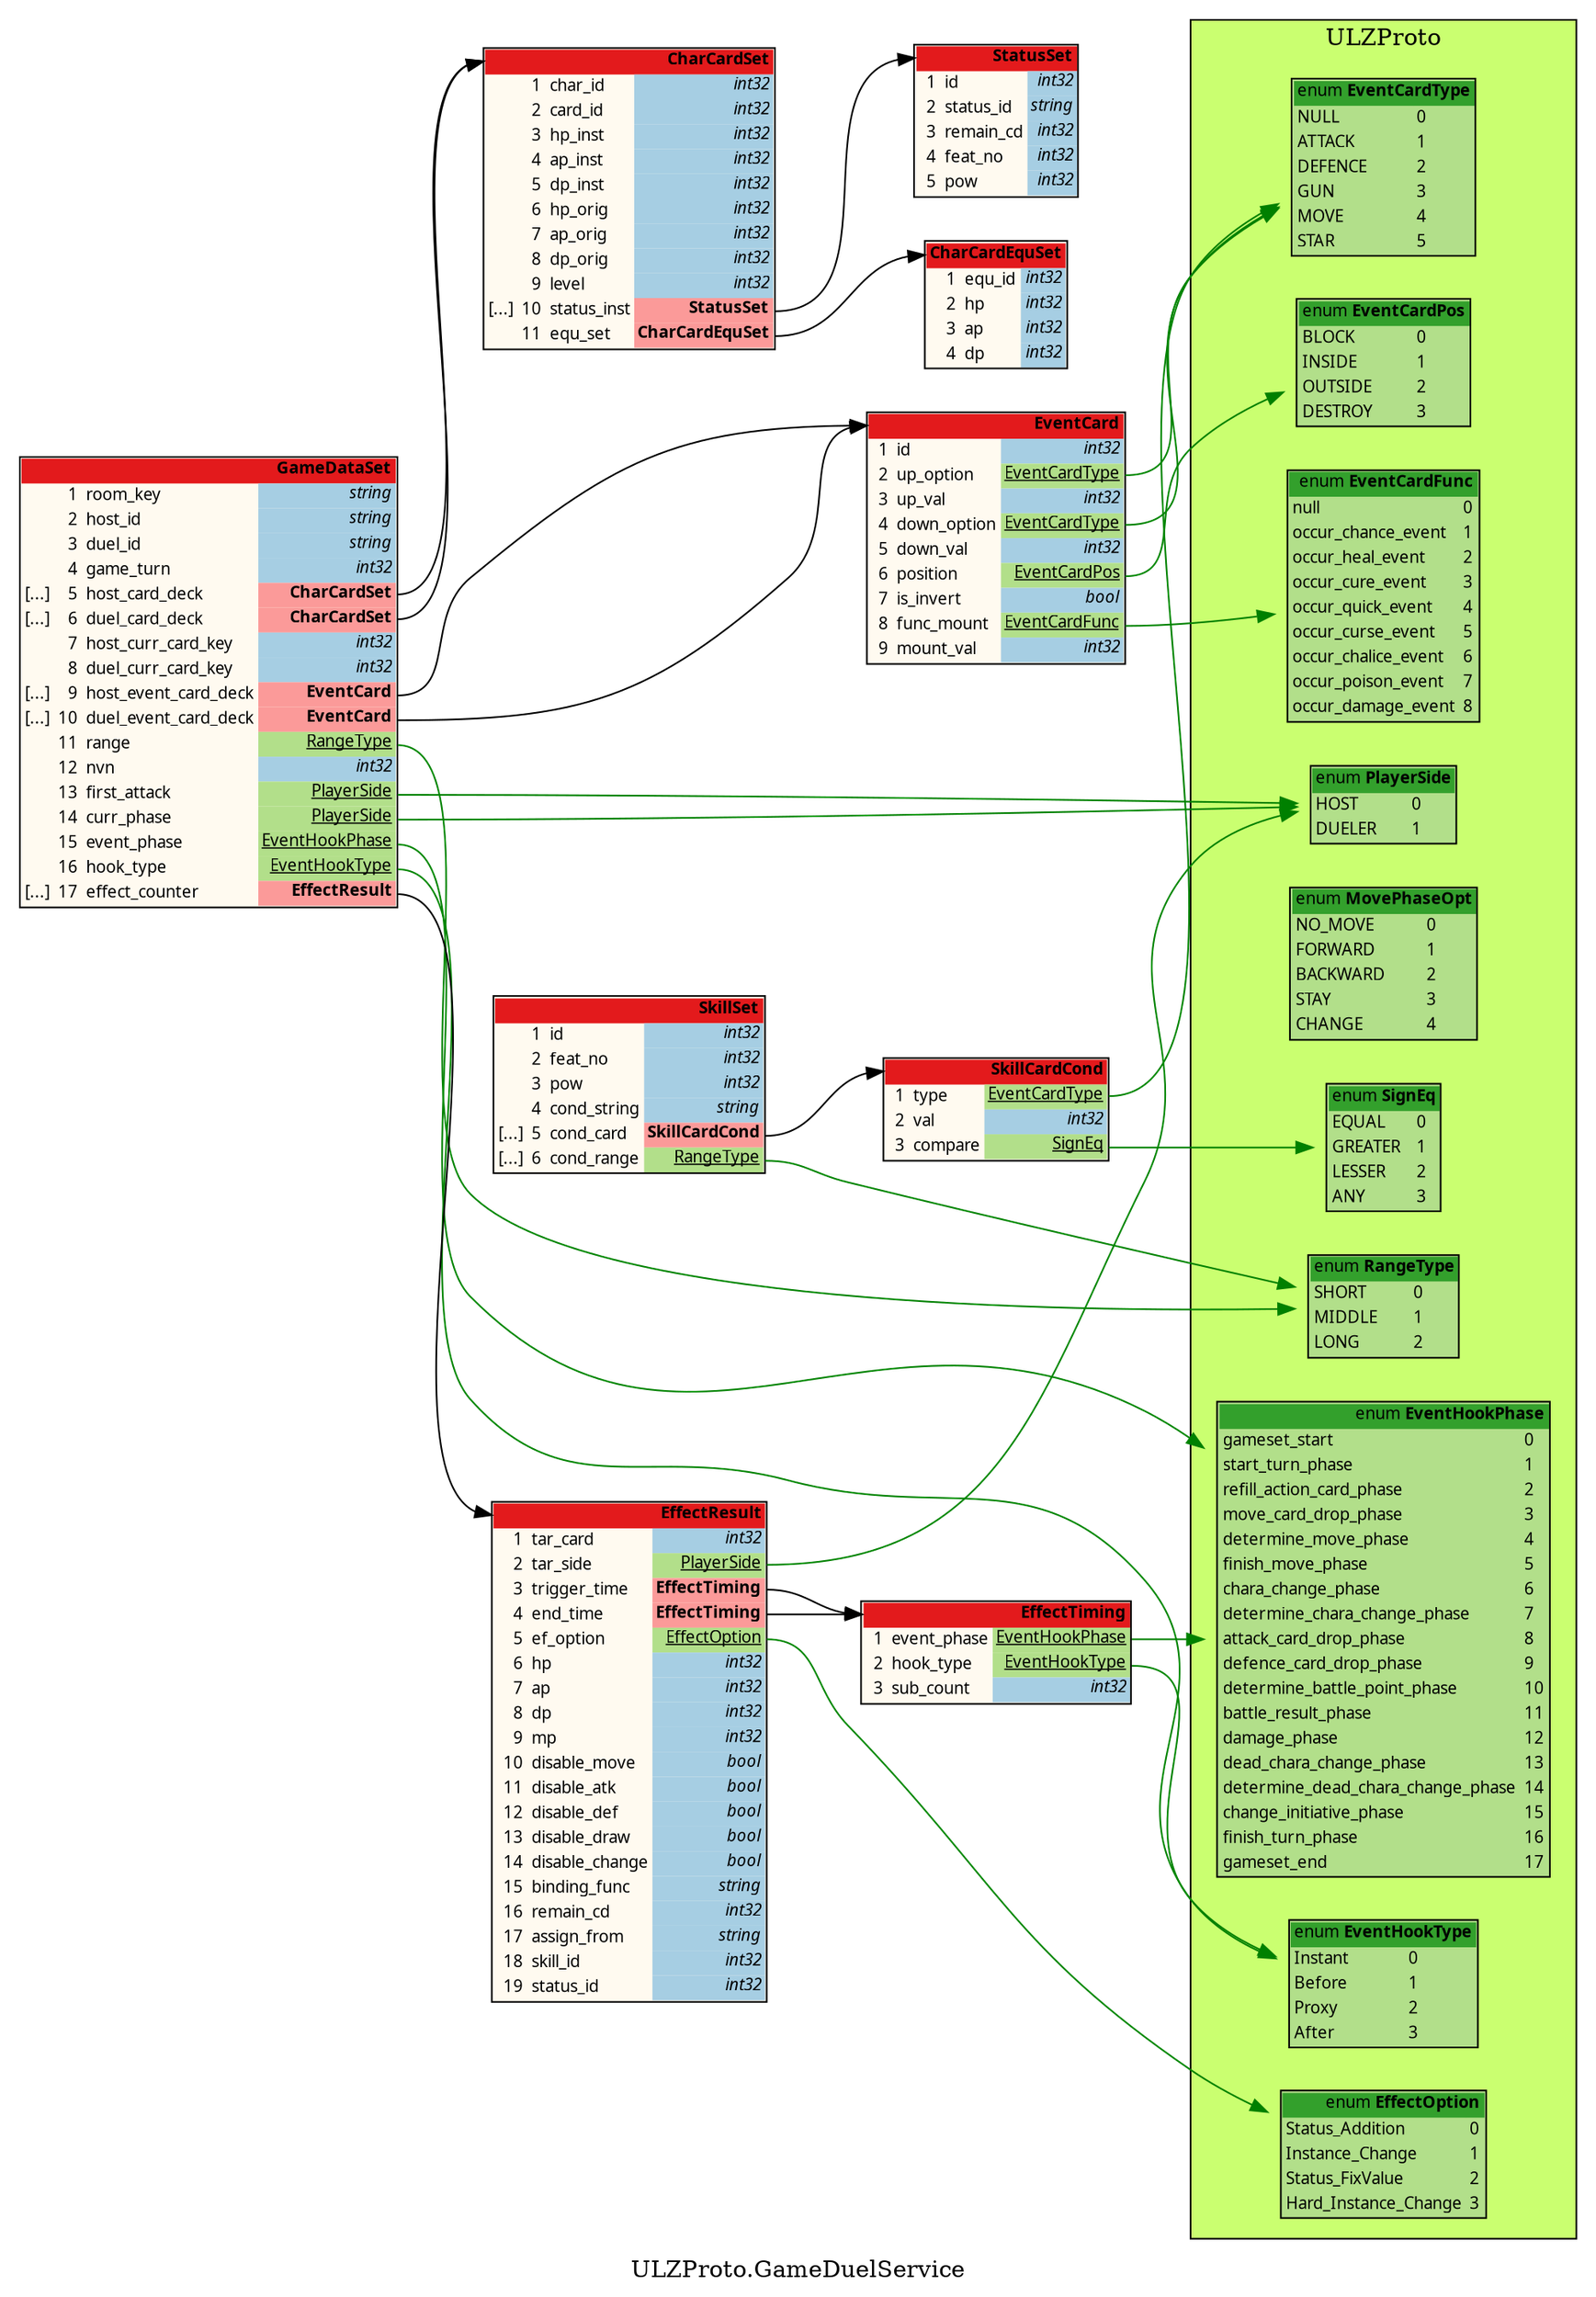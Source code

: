 /*
	do not edit:
	auto-generated by github.com/seamia/protodot
*/
digraph protodot {

	/* package:   ULZProto */
	/* source:    proto\Data.proto */
	/* selection:  */

	rankdir=LR;
	label="ULZProto.GameDuelService";
	tooltip="ULZProto.GameDuelService";
	bgcolor="transparent"

	node [
		shape=plaintext
		fontsize=10
		fontname="Ubuntu"
	];


	/* ------ nodes ------ */
	subgraph cluster_eec48ad4867f {
		label = "ULZProto"
		tooltip = "ULZProto"
		style = filled;
		fillcolor = "#caff70";
		
		Node_Ja_100	[shape=plaintext tooltip="EventHookPhase" label=<<TABLE BORDER="1" CELLBORDER="0" CELLSPACING="0" BGCOLOR="#b2df8a"><TR><TD COLSPAN="2" PORT="header" BGCOLOR="#33a02c" ALIGN="right">enum <b>EventHookPhase</b></TD></TR><TR><TD BGCOLOR="#b2df8a" ALIGN="left">gameset_start</TD><TD BGCOLOR="#b2df8a" ALIGN="left">0</TD></TR><TR><TD BGCOLOR="#b2df8a" ALIGN="left">start_turn_phase</TD><TD BGCOLOR="#b2df8a" ALIGN="left">1</TD></TR><TR><TD BGCOLOR="#b2df8a" ALIGN="left">refill_action_card_phase</TD><TD BGCOLOR="#b2df8a" ALIGN="left">2</TD></TR><TR><TD BGCOLOR="#b2df8a" ALIGN="left">move_card_drop_phase</TD><TD BGCOLOR="#b2df8a" ALIGN="left">3</TD></TR><TR><TD BGCOLOR="#b2df8a" ALIGN="left">determine_move_phase</TD><TD BGCOLOR="#b2df8a" ALIGN="left">4</TD></TR><TR><TD BGCOLOR="#b2df8a" ALIGN="left">finish_move_phase</TD><TD BGCOLOR="#b2df8a" ALIGN="left">5</TD></TR><TR><TD BGCOLOR="#b2df8a" ALIGN="left">chara_change_phase</TD><TD BGCOLOR="#b2df8a" ALIGN="left">6</TD></TR><TR><TD BGCOLOR="#b2df8a" ALIGN="left">determine_chara_change_phase</TD><TD BGCOLOR="#b2df8a" ALIGN="left">7</TD></TR><TR><TD BGCOLOR="#b2df8a" ALIGN="left">attack_card_drop_phase</TD><TD BGCOLOR="#b2df8a" ALIGN="left">8</TD></TR><TR><TD BGCOLOR="#b2df8a" ALIGN="left">defence_card_drop_phase</TD><TD BGCOLOR="#b2df8a" ALIGN="left">9</TD></TR><TR><TD BGCOLOR="#b2df8a" ALIGN="left">determine_battle_point_phase</TD><TD BGCOLOR="#b2df8a" ALIGN="left">10</TD></TR><TR><TD BGCOLOR="#b2df8a" ALIGN="left">battle_result_phase</TD><TD BGCOLOR="#b2df8a" ALIGN="left">11</TD></TR><TR><TD BGCOLOR="#b2df8a" ALIGN="left">damage_phase</TD><TD BGCOLOR="#b2df8a" ALIGN="left">12</TD></TR><TR><TD BGCOLOR="#b2df8a" ALIGN="left">dead_chara_change_phase</TD><TD BGCOLOR="#b2df8a" ALIGN="left">13</TD></TR><TR><TD BGCOLOR="#b2df8a" ALIGN="left">determine_dead_chara_change_phase</TD><TD BGCOLOR="#b2df8a" ALIGN="left">14</TD></TR><TR><TD BGCOLOR="#b2df8a" ALIGN="left">change_initiative_phase</TD><TD BGCOLOR="#b2df8a" ALIGN="left">15</TD></TR><TR><TD BGCOLOR="#b2df8a" ALIGN="left">finish_turn_phase</TD><TD BGCOLOR="#b2df8a" ALIGN="left">16</TD></TR><TR><TD BGCOLOR="#b2df8a" ALIGN="left">gameset_end</TD><TD BGCOLOR="#b2df8a" ALIGN="left">17</TD></TR></TABLE>>];
		Node_Ja_102	[shape=plaintext tooltip="PlayerSide" label=<<TABLE BORDER="1" CELLBORDER="0" CELLSPACING="0" BGCOLOR="#b2df8a"><TR><TD COLSPAN="2" PORT="header" BGCOLOR="#33a02c" ALIGN="right">enum <b>PlayerSide</b></TD></TR><TR><TD BGCOLOR="#b2df8a" ALIGN="left">HOST</TD><TD BGCOLOR="#b2df8a" ALIGN="left">0</TD></TR><TR><TD BGCOLOR="#b2df8a" ALIGN="left">DUELER</TD><TD BGCOLOR="#b2df8a" ALIGN="left">1</TD></TR></TABLE>>];
		Node_Ja_117	[shape=plaintext tooltip="EffectOption" label=<<TABLE BORDER="1" CELLBORDER="0" CELLSPACING="0" BGCOLOR="#b2df8a"><TR><TD COLSPAN="2" PORT="header" BGCOLOR="#33a02c" ALIGN="right">enum <b>EffectOption</b></TD></TR><TR><TD BGCOLOR="#b2df8a" ALIGN="left">Status_Addition</TD><TD BGCOLOR="#b2df8a" ALIGN="left">0</TD></TR><TR><TD BGCOLOR="#b2df8a" ALIGN="left">Instance_Change</TD><TD BGCOLOR="#b2df8a" ALIGN="left">1</TD></TR><TR><TD BGCOLOR="#b2df8a" ALIGN="left">Status_FixValue</TD><TD BGCOLOR="#b2df8a" ALIGN="left">2</TD></TR><TR><TD BGCOLOR="#b2df8a" ALIGN="left">Hard_Instance_Change</TD><TD BGCOLOR="#b2df8a" ALIGN="left">3</TD></TR></TABLE>>];
		Node_Ja_105	[shape=plaintext tooltip="RangeType" label=<<TABLE BORDER="1" CELLBORDER="0" CELLSPACING="0" BGCOLOR="#b2df8a"><TR><TD COLSPAN="2" PORT="header" BGCOLOR="#33a02c" ALIGN="right">enum <b>RangeType</b></TD></TR><TR><TD BGCOLOR="#b2df8a" ALIGN="left">SHORT</TD><TD BGCOLOR="#b2df8a" ALIGN="left">0</TD></TR><TR><TD BGCOLOR="#b2df8a" ALIGN="left">MIDDLE</TD><TD BGCOLOR="#b2df8a" ALIGN="left">1</TD></TR><TR><TD BGCOLOR="#b2df8a" ALIGN="left">LONG</TD><TD BGCOLOR="#b2df8a" ALIGN="left">2</TD></TR></TABLE>>];
		Node_Ja_106	[shape=plaintext tooltip="MovePhaseOpt" label=<<TABLE BORDER="1" CELLBORDER="0" CELLSPACING="0" BGCOLOR="#b2df8a"><TR><TD COLSPAN="2" PORT="header" BGCOLOR="#33a02c" ALIGN="right">enum <b>MovePhaseOpt</b></TD></TR><TR><TD BGCOLOR="#b2df8a" ALIGN="left">NO_MOVE</TD><TD BGCOLOR="#b2df8a" ALIGN="left">0</TD></TR><TR><TD BGCOLOR="#b2df8a" ALIGN="left">FORWARD</TD><TD BGCOLOR="#b2df8a" ALIGN="left">1</TD></TR><TR><TD BGCOLOR="#b2df8a" ALIGN="left">BACKWARD</TD><TD BGCOLOR="#b2df8a" ALIGN="left">2</TD></TR><TR><TD BGCOLOR="#b2df8a" ALIGN="left">STAY</TD><TD BGCOLOR="#b2df8a" ALIGN="left">3</TD></TR><TR><TD BGCOLOR="#b2df8a" ALIGN="left">CHANGE</TD><TD BGCOLOR="#b2df8a" ALIGN="left">4</TD></TR></TABLE>>];
		Node_Ja_113	[shape=plaintext tooltip="SignEq" label=<<TABLE BORDER="1" CELLBORDER="0" CELLSPACING="0" BGCOLOR="#b2df8a"><TR><TD COLSPAN="2" PORT="header" BGCOLOR="#33a02c" ALIGN="right">enum <b>SignEq</b></TD></TR><TR><TD BGCOLOR="#b2df8a" ALIGN="left">EQUAL</TD><TD BGCOLOR="#b2df8a" ALIGN="left">0</TD></TR><TR><TD BGCOLOR="#b2df8a" ALIGN="left">GREATER</TD><TD BGCOLOR="#b2df8a" ALIGN="left">1</TD></TR><TR><TD BGCOLOR="#b2df8a" ALIGN="left">LESSER</TD><TD BGCOLOR="#b2df8a" ALIGN="left">2</TD></TR><TR><TD BGCOLOR="#b2df8a" ALIGN="left">ANY</TD><TD BGCOLOR="#b2df8a" ALIGN="left">3</TD></TR></TABLE>>];
		Node_Ja_101	[shape=plaintext tooltip="EventHookType" label=<<TABLE BORDER="1" CELLBORDER="0" CELLSPACING="0" BGCOLOR="#b2df8a"><TR><TD COLSPAN="2" PORT="header" BGCOLOR="#33a02c" ALIGN="right">enum <b>EventHookType</b></TD></TR><TR><TD BGCOLOR="#b2df8a" ALIGN="left">Instant</TD><TD BGCOLOR="#b2df8a" ALIGN="left">0</TD></TR><TR><TD BGCOLOR="#b2df8a" ALIGN="left">Before</TD><TD BGCOLOR="#b2df8a" ALIGN="left">1</TD></TR><TR><TD BGCOLOR="#b2df8a" ALIGN="left">Proxy</TD><TD BGCOLOR="#b2df8a" ALIGN="left">2</TD></TR><TR><TD BGCOLOR="#b2df8a" ALIGN="left">After</TD><TD BGCOLOR="#b2df8a" ALIGN="left">3</TD></TR></TABLE>>];
		Node_Ja_103	[shape=plaintext tooltip="EventCardType" label=<<TABLE BORDER="1" CELLBORDER="0" CELLSPACING="0" BGCOLOR="#b2df8a"><TR><TD COLSPAN="2" PORT="header" BGCOLOR="#33a02c" ALIGN="right">enum <b>EventCardType</b></TD></TR><TR><TD BGCOLOR="#b2df8a" ALIGN="left">NULL</TD><TD BGCOLOR="#b2df8a" ALIGN="left">0</TD></TR><TR><TD BGCOLOR="#b2df8a" ALIGN="left">ATTACK</TD><TD BGCOLOR="#b2df8a" ALIGN="left">1</TD></TR><TR><TD BGCOLOR="#b2df8a" ALIGN="left">DEFENCE</TD><TD BGCOLOR="#b2df8a" ALIGN="left">2</TD></TR><TR><TD BGCOLOR="#b2df8a" ALIGN="left">GUN</TD><TD BGCOLOR="#b2df8a" ALIGN="left">3</TD></TR><TR><TD BGCOLOR="#b2df8a" ALIGN="left">MOVE</TD><TD BGCOLOR="#b2df8a" ALIGN="left">4</TD></TR><TR><TD BGCOLOR="#b2df8a" ALIGN="left">STAR</TD><TD BGCOLOR="#b2df8a" ALIGN="left">5</TD></TR></TABLE>>];
		Node_Ja_104	[shape=plaintext tooltip="EventCardPos" label=<<TABLE BORDER="1" CELLBORDER="0" CELLSPACING="0" BGCOLOR="#b2df8a"><TR><TD COLSPAN="2" PORT="header" BGCOLOR="#33a02c" ALIGN="right">enum <b>EventCardPos</b></TD></TR><TR><TD BGCOLOR="#b2df8a" ALIGN="left">BLOCK</TD><TD BGCOLOR="#b2df8a" ALIGN="left">0</TD></TR><TR><TD BGCOLOR="#b2df8a" ALIGN="left">INSIDE</TD><TD BGCOLOR="#b2df8a" ALIGN="left">1</TD></TR><TR><TD BGCOLOR="#b2df8a" ALIGN="left">OUTSIDE</TD><TD BGCOLOR="#b2df8a" ALIGN="left">2</TD></TR><TR><TD BGCOLOR="#b2df8a" ALIGN="left">DESTROY</TD><TD BGCOLOR="#b2df8a" ALIGN="left">3</TD></TR></TABLE>>];
		Node_Ja_111	[shape=plaintext tooltip="EventCardFunc" label=<<TABLE BORDER="1" CELLBORDER="0" CELLSPACING="0" BGCOLOR="#b2df8a"><TR><TD COLSPAN="2" PORT="header" BGCOLOR="#33a02c" ALIGN="right">enum <b>EventCardFunc</b></TD></TR><TR><TD BGCOLOR="#b2df8a" ALIGN="left">null</TD><TD BGCOLOR="#b2df8a" ALIGN="left">0</TD></TR><TR><TD BGCOLOR="#b2df8a" ALIGN="left">occur_chance_event</TD><TD BGCOLOR="#b2df8a" ALIGN="left">1</TD></TR><TR><TD BGCOLOR="#b2df8a" ALIGN="left">occur_heal_event</TD><TD BGCOLOR="#b2df8a" ALIGN="left">2</TD></TR><TR><TD BGCOLOR="#b2df8a" ALIGN="left">occur_cure_event</TD><TD BGCOLOR="#b2df8a" ALIGN="left">3</TD></TR><TR><TD BGCOLOR="#b2df8a" ALIGN="left">occur_quick_event</TD><TD BGCOLOR="#b2df8a" ALIGN="left">4</TD></TR><TR><TD BGCOLOR="#b2df8a" ALIGN="left">occur_curse_event</TD><TD BGCOLOR="#b2df8a" ALIGN="left">5</TD></TR><TR><TD BGCOLOR="#b2df8a" ALIGN="left">occur_chalice_event</TD><TD BGCOLOR="#b2df8a" ALIGN="left">6</TD></TR><TR><TD BGCOLOR="#b2df8a" ALIGN="left">occur_poison_event</TD><TD BGCOLOR="#b2df8a" ALIGN="left">7</TD></TR><TR><TD BGCOLOR="#b2df8a" ALIGN="left">occur_damage_event</TD><TD BGCOLOR="#b2df8a" ALIGN="left">8</TD></TR></TABLE>>];
	}


	/* ------ leaving the root package unwrapped ------ */
	Node_Ja_110	[shape=plaintext tooltip="ULZProto.EventCard" label=<<TABLE BORDER="1" CELLBORDER="0" CELLSPACING="0" BGCOLOR="#fffaf0"><TR><TD COLSPAN="4" PORT="header" BGCOLOR="#e31a1c" ALIGN="right"><b>EventCard</b></TD></TR><TR><TD ALIGN="right"></TD><TD ALIGN="right">1</TD><TD ALIGN="left">id</TD><TD BGCOLOR="#a6cee3" PORT="poid" ALIGN="right" TITLE="int32"><i>int32</i></TD></TR><TR><TD ALIGN="right"></TD><TD ALIGN="right">2</TD><TD ALIGN="left">up_option</TD><TD BGCOLOR="#b2df8a" PORT="poup_option" ALIGN="right"><u>EventCardType</u></TD></TR><TR><TD ALIGN="right"></TD><TD ALIGN="right">3</TD><TD ALIGN="left">up_val</TD><TD BGCOLOR="#a6cee3" PORT="poup_val" ALIGN="right" TITLE="int32"><i>int32</i></TD></TR><TR><TD ALIGN="right"></TD><TD ALIGN="right">4</TD><TD ALIGN="left">down_option</TD><TD BGCOLOR="#b2df8a" PORT="podown_option" ALIGN="right"><u>EventCardType</u></TD></TR><TR><TD ALIGN="right"></TD><TD ALIGN="right">5</TD><TD ALIGN="left">down_val</TD><TD BGCOLOR="#a6cee3" PORT="podown_val" ALIGN="right" TITLE="int32"><i>int32</i></TD></TR><TR><TD ALIGN="right"></TD><TD ALIGN="right">6</TD><TD ALIGN="left">position</TD><TD BGCOLOR="#b2df8a" PORT="poposition" ALIGN="right"><u>EventCardPos</u></TD></TR><TR><TD ALIGN="right"></TD><TD ALIGN="right">7</TD><TD ALIGN="left">is_invert</TD><TD BGCOLOR="#a6cee3" PORT="pois_invert" ALIGN="right" TITLE="bool"><i>bool</i></TD></TR><TR><TD ALIGN="right"></TD><TD ALIGN="right">8</TD><TD ALIGN="left">func_mount</TD><TD BGCOLOR="#b2df8a" PORT="pofunc_mount" ALIGN="right"><u>EventCardFunc</u></TD></TR><TR><TD ALIGN="right"></TD><TD ALIGN="right">9</TD><TD ALIGN="left">mount_val</TD><TD BGCOLOR="#a6cee3" PORT="pomount_val" ALIGN="right" TITLE="int32"><i>int32</i></TD></TR></TABLE>>];
	Node_Ja_107	[shape=plaintext tooltip="ULZProto.GameDataSet" label=<<TABLE BORDER="1" CELLBORDER="0" CELLSPACING="0" BGCOLOR="#fffaf0"><TR><TD COLSPAN="4" PORT="header" BGCOLOR="#e31a1c" ALIGN="right"><b>GameDataSet</b></TD></TR><TR><TD ALIGN="right"></TD><TD ALIGN="right">1</TD><TD ALIGN="left">room_key</TD><TD BGCOLOR="#a6cee3" PORT="poroom_key" ALIGN="right" TITLE="string"><i>string</i></TD></TR><TR><TD ALIGN="right"></TD><TD ALIGN="right">2</TD><TD ALIGN="left">host_id</TD><TD BGCOLOR="#a6cee3" PORT="pohost_id" ALIGN="right" TITLE="string"><i>string</i></TD></TR><TR><TD ALIGN="right"></TD><TD ALIGN="right">3</TD><TD ALIGN="left">duel_id</TD><TD BGCOLOR="#a6cee3" PORT="poduel_id" ALIGN="right" TITLE="string"><i>string</i></TD></TR><TR><TD ALIGN="right"></TD><TD ALIGN="right">4</TD><TD ALIGN="left">game_turn</TD><TD BGCOLOR="#a6cee3" PORT="pogame_turn" ALIGN="right" TITLE="int32"><i>int32</i></TD></TR><TR><TD ALIGN="right">[...]</TD><TD ALIGN="right">5</TD><TD ALIGN="left">host_card_deck</TD><TD BGCOLOR="#fb9a99" PORT="pohost_card_deck" ALIGN="right"><b>CharCardSet</b></TD></TR><TR><TD ALIGN="right">[...]</TD><TD ALIGN="right">6</TD><TD ALIGN="left">duel_card_deck</TD><TD BGCOLOR="#fb9a99" PORT="poduel_card_deck" ALIGN="right"><b>CharCardSet</b></TD></TR><TR><TD ALIGN="right"></TD><TD ALIGN="right">7</TD><TD ALIGN="left">host_curr_card_key</TD><TD BGCOLOR="#a6cee3" PORT="pohost_curr_card_key" ALIGN="right" TITLE="int32"><i>int32</i></TD></TR><TR><TD ALIGN="right"></TD><TD ALIGN="right">8</TD><TD ALIGN="left">duel_curr_card_key</TD><TD BGCOLOR="#a6cee3" PORT="poduel_curr_card_key" ALIGN="right" TITLE="int32"><i>int32</i></TD></TR><TR><TD ALIGN="right">[...]</TD><TD ALIGN="right">9</TD><TD ALIGN="left">host_event_card_deck</TD><TD BGCOLOR="#fb9a99" PORT="pohost_event_card_deck" ALIGN="right"><b>EventCard</b></TD></TR><TR><TD ALIGN="right">[...]</TD><TD ALIGN="right">10</TD><TD ALIGN="left">duel_event_card_deck</TD><TD BGCOLOR="#fb9a99" PORT="poduel_event_card_deck" ALIGN="right"><b>EventCard</b></TD></TR><TR><TD ALIGN="right"></TD><TD ALIGN="right">11</TD><TD ALIGN="left">range</TD><TD BGCOLOR="#b2df8a" PORT="porange" ALIGN="right"><u>RangeType</u></TD></TR><TR><TD ALIGN="right"></TD><TD ALIGN="right">12</TD><TD ALIGN="left">nvn</TD><TD BGCOLOR="#a6cee3" PORT="ponvn" ALIGN="right" TITLE="int32"><i>int32</i></TD></TR><TR><TD ALIGN="right"></TD><TD ALIGN="right">13</TD><TD ALIGN="left">first_attack</TD><TD BGCOLOR="#b2df8a" PORT="pofirst_attack" ALIGN="right"><u>PlayerSide</u></TD></TR><TR><TD ALIGN="right"></TD><TD ALIGN="right">14</TD><TD ALIGN="left">curr_phase</TD><TD BGCOLOR="#b2df8a" PORT="pocurr_phase" ALIGN="right"><u>PlayerSide</u></TD></TR><TR><TD ALIGN="right"></TD><TD ALIGN="right">15</TD><TD ALIGN="left">event_phase</TD><TD BGCOLOR="#b2df8a" PORT="poevent_phase" ALIGN="right"><u>EventHookPhase</u></TD></TR><TR><TD ALIGN="right"></TD><TD ALIGN="right">16</TD><TD ALIGN="left">hook_type</TD><TD BGCOLOR="#b2df8a" PORT="pohook_type" ALIGN="right"><u>EventHookType</u></TD></TR><TR><TD ALIGN="right">[...]</TD><TD ALIGN="right">17</TD><TD ALIGN="left">effect_counter</TD><TD BGCOLOR="#fb9a99" PORT="poeffect_counter" ALIGN="right"><b>EffectResult</b></TD></TR></TABLE>>];
	Node_Ja_108	[shape=plaintext tooltip="ULZProto.CharCardSet" label=<<TABLE BORDER="1" CELLBORDER="0" CELLSPACING="0" BGCOLOR="#fffaf0"><TR><TD COLSPAN="4" PORT="header" BGCOLOR="#e31a1c" ALIGN="right"><b>CharCardSet</b></TD></TR><TR><TD ALIGN="right"></TD><TD ALIGN="right">1</TD><TD ALIGN="left">char_id</TD><TD BGCOLOR="#a6cee3" PORT="pochar_id" ALIGN="right" TITLE="int32"><i>int32</i></TD></TR><TR><TD ALIGN="right"></TD><TD ALIGN="right">2</TD><TD ALIGN="left">card_id</TD><TD BGCOLOR="#a6cee3" PORT="pocard_id" ALIGN="right" TITLE="int32"><i>int32</i></TD></TR><TR><TD ALIGN="right"></TD><TD ALIGN="right">3</TD><TD ALIGN="left">hp_inst</TD><TD BGCOLOR="#a6cee3" PORT="pohp_inst" ALIGN="right" TITLE="int32"><i>int32</i></TD></TR><TR><TD ALIGN="right"></TD><TD ALIGN="right">4</TD><TD ALIGN="left">ap_inst</TD><TD BGCOLOR="#a6cee3" PORT="poap_inst" ALIGN="right" TITLE="int32"><i>int32</i></TD></TR><TR><TD ALIGN="right"></TD><TD ALIGN="right">5</TD><TD ALIGN="left">dp_inst</TD><TD BGCOLOR="#a6cee3" PORT="podp_inst" ALIGN="right" TITLE="int32"><i>int32</i></TD></TR><TR><TD ALIGN="right"></TD><TD ALIGN="right">6</TD><TD ALIGN="left">hp_orig</TD><TD BGCOLOR="#a6cee3" PORT="pohp_orig" ALIGN="right" TITLE="int32"><i>int32</i></TD></TR><TR><TD ALIGN="right"></TD><TD ALIGN="right">7</TD><TD ALIGN="left">ap_orig</TD><TD BGCOLOR="#a6cee3" PORT="poap_orig" ALIGN="right" TITLE="int32"><i>int32</i></TD></TR><TR><TD ALIGN="right"></TD><TD ALIGN="right">8</TD><TD ALIGN="left">dp_orig</TD><TD BGCOLOR="#a6cee3" PORT="podp_orig" ALIGN="right" TITLE="int32"><i>int32</i></TD></TR><TR><TD ALIGN="right"></TD><TD ALIGN="right">9</TD><TD ALIGN="left">level</TD><TD BGCOLOR="#a6cee3" PORT="polevel" ALIGN="right" TITLE="int32"><i>int32</i></TD></TR><TR><TD ALIGN="right">[...]</TD><TD ALIGN="right">10</TD><TD ALIGN="left">status_inst</TD><TD BGCOLOR="#fb9a99" PORT="postatus_inst" ALIGN="right"><b>StatusSet</b></TD></TR><TR><TD ALIGN="right"></TD><TD ALIGN="right">11</TD><TD ALIGN="left">equ_set</TD><TD BGCOLOR="#fb9a99" PORT="poequ_set" ALIGN="right"><b>CharCardEquSet</b></TD></TR></TABLE>>];
	Node_Ja_109	[shape=plaintext tooltip="ULZProto.CharCardEquSet" label=<<TABLE BORDER="1" CELLBORDER="0" CELLSPACING="0" BGCOLOR="#fffaf0"><TR><TD COLSPAN="4" PORT="header" BGCOLOR="#e31a1c" ALIGN="right"><b>CharCardEquSet</b></TD></TR><TR><TD ALIGN="right"></TD><TD ALIGN="right">1</TD><TD ALIGN="left">equ_id</TD><TD BGCOLOR="#a6cee3" PORT="poequ_id" ALIGN="right" TITLE="int32"><i>int32</i></TD></TR><TR><TD ALIGN="right"></TD><TD ALIGN="right">2</TD><TD ALIGN="left">hp</TD><TD BGCOLOR="#a6cee3" PORT="pohp" ALIGN="right" TITLE="int32"><i>int32</i></TD></TR><TR><TD ALIGN="right"></TD><TD ALIGN="right">3</TD><TD ALIGN="left">ap</TD><TD BGCOLOR="#a6cee3" PORT="poap" ALIGN="right" TITLE="int32"><i>int32</i></TD></TR><TR><TD ALIGN="right"></TD><TD ALIGN="right">4</TD><TD ALIGN="left">dp</TD><TD BGCOLOR="#a6cee3" PORT="podp" ALIGN="right" TITLE="int32"><i>int32</i></TD></TR></TABLE>>];
	Node_Ja_114	[shape=plaintext tooltip="ULZProto.SkillCardCond" label=<<TABLE BORDER="1" CELLBORDER="0" CELLSPACING="0" BGCOLOR="#fffaf0"><TR><TD COLSPAN="4" PORT="header" BGCOLOR="#e31a1c" ALIGN="right"><b>SkillCardCond</b></TD></TR><TR><TD ALIGN="right"></TD><TD ALIGN="right">1</TD><TD ALIGN="left">type</TD><TD BGCOLOR="#b2df8a" PORT="potype" ALIGN="right"><u>EventCardType</u></TD></TR><TR><TD ALIGN="right"></TD><TD ALIGN="right">2</TD><TD ALIGN="left">val</TD><TD BGCOLOR="#a6cee3" PORT="poval" ALIGN="right" TITLE="int32"><i>int32</i></TD></TR><TR><TD ALIGN="right"></TD><TD ALIGN="right">3</TD><TD ALIGN="left">compare</TD><TD BGCOLOR="#b2df8a" PORT="pocompare" ALIGN="right"><u>SignEq</u></TD></TR></TABLE>>];
	Node_Ja_115	[shape=plaintext tooltip="ULZProto.StatusSet" label=<<TABLE BORDER="1" CELLBORDER="0" CELLSPACING="0" BGCOLOR="#fffaf0"><TR><TD COLSPAN="4" PORT="header" BGCOLOR="#e31a1c" ALIGN="right"><b>StatusSet</b></TD></TR><TR><TD ALIGN="right"></TD><TD ALIGN="right">1</TD><TD ALIGN="left">id</TD><TD BGCOLOR="#a6cee3" PORT="poid" ALIGN="right" TITLE="int32"><i>int32</i></TD></TR><TR><TD ALIGN="right"></TD><TD ALIGN="right">2</TD><TD ALIGN="left">status_id</TD><TD BGCOLOR="#a6cee3" PORT="postatus_id" ALIGN="right" TITLE="string"><i>string</i></TD></TR><TR><TD ALIGN="right"></TD><TD ALIGN="right">3</TD><TD ALIGN="left">remain_cd</TD><TD BGCOLOR="#a6cee3" PORT="poremain_cd" ALIGN="right" TITLE="int32"><i>int32</i></TD></TR><TR><TD ALIGN="right"></TD><TD ALIGN="right">4</TD><TD ALIGN="left">feat_no</TD><TD BGCOLOR="#a6cee3" PORT="pofeat_no" ALIGN="right" TITLE="int32"><i>int32</i></TD></TR><TR><TD ALIGN="right"></TD><TD ALIGN="right">5</TD><TD ALIGN="left">pow</TD><TD BGCOLOR="#a6cee3" PORT="popow" ALIGN="right" TITLE="int32"><i>int32</i></TD></TR></TABLE>>];
	Node_Ja_116	[shape=plaintext tooltip="ULZProto.EffectResult" label=<<TABLE BORDER="1" CELLBORDER="0" CELLSPACING="0" BGCOLOR="#fffaf0"><TR><TD COLSPAN="4" PORT="header" BGCOLOR="#e31a1c" ALIGN="right"><b>EffectResult</b></TD></TR><TR><TD ALIGN="right"></TD><TD ALIGN="right">1</TD><TD ALIGN="left">tar_card</TD><TD BGCOLOR="#a6cee3" PORT="potar_card" ALIGN="right" TITLE="int32"><i>int32</i></TD></TR><TR><TD ALIGN="right"></TD><TD ALIGN="right">2</TD><TD ALIGN="left">tar_side</TD><TD BGCOLOR="#b2df8a" PORT="potar_side" ALIGN="right"><u>PlayerSide</u></TD></TR><TR><TD ALIGN="right"></TD><TD ALIGN="right">3</TD><TD ALIGN="left">trigger_time</TD><TD BGCOLOR="#fb9a99" PORT="potrigger_time" ALIGN="right"><b>EffectTiming</b></TD></TR><TR><TD ALIGN="right"></TD><TD ALIGN="right">4</TD><TD ALIGN="left">end_time</TD><TD BGCOLOR="#fb9a99" PORT="poend_time" ALIGN="right"><b>EffectTiming</b></TD></TR><TR><TD ALIGN="right"></TD><TD ALIGN="right">5</TD><TD ALIGN="left">ef_option</TD><TD BGCOLOR="#b2df8a" PORT="poef_option" ALIGN="right"><u>EffectOption</u></TD></TR><TR><TD ALIGN="right"></TD><TD ALIGN="right">6</TD><TD ALIGN="left">hp</TD><TD BGCOLOR="#a6cee3" PORT="pohp" ALIGN="right" TITLE="int32"><i>int32</i></TD></TR><TR><TD ALIGN="right"></TD><TD ALIGN="right">7</TD><TD ALIGN="left">ap</TD><TD BGCOLOR="#a6cee3" PORT="poap" ALIGN="right" TITLE="int32"><i>int32</i></TD></TR><TR><TD ALIGN="right"></TD><TD ALIGN="right">8</TD><TD ALIGN="left">dp</TD><TD BGCOLOR="#a6cee3" PORT="podp" ALIGN="right" TITLE="int32"><i>int32</i></TD></TR><TR><TD ALIGN="right"></TD><TD ALIGN="right">9</TD><TD ALIGN="left">mp</TD><TD BGCOLOR="#a6cee3" PORT="pomp" ALIGN="right" TITLE="int32"><i>int32</i></TD></TR><TR><TD ALIGN="right"></TD><TD ALIGN="right">10</TD><TD ALIGN="left">disable_move</TD><TD BGCOLOR="#a6cee3" PORT="podisable_move" ALIGN="right" TITLE="bool"><i>bool</i></TD></TR><TR><TD ALIGN="right"></TD><TD ALIGN="right">11</TD><TD ALIGN="left">disable_atk</TD><TD BGCOLOR="#a6cee3" PORT="podisable_atk" ALIGN="right" TITLE="bool"><i>bool</i></TD></TR><TR><TD ALIGN="right"></TD><TD ALIGN="right">12</TD><TD ALIGN="left">disable_def</TD><TD BGCOLOR="#a6cee3" PORT="podisable_def" ALIGN="right" TITLE="bool"><i>bool</i></TD></TR><TR><TD ALIGN="right"></TD><TD ALIGN="right">13</TD><TD ALIGN="left">disable_draw</TD><TD BGCOLOR="#a6cee3" PORT="podisable_draw" ALIGN="right" TITLE="bool"><i>bool</i></TD></TR><TR><TD ALIGN="right"></TD><TD ALIGN="right">14</TD><TD ALIGN="left">disable_change</TD><TD BGCOLOR="#a6cee3" PORT="podisable_change" ALIGN="right" TITLE="bool"><i>bool</i></TD></TR><TR><TD ALIGN="right"></TD><TD ALIGN="right">15</TD><TD ALIGN="left">binding_func</TD><TD BGCOLOR="#a6cee3" PORT="pobinding_func" ALIGN="right" TITLE="string"><i>string</i></TD></TR><TR><TD ALIGN="right"></TD><TD ALIGN="right">16</TD><TD ALIGN="left">remain_cd</TD><TD BGCOLOR="#a6cee3" PORT="poremain_cd" ALIGN="right" TITLE="int32"><i>int32</i></TD></TR><TR><TD ALIGN="right"></TD><TD ALIGN="right">17</TD><TD ALIGN="left">assign_from</TD><TD BGCOLOR="#a6cee3" PORT="poassign_from" ALIGN="right" TITLE="string"><i>string</i></TD></TR><TR><TD ALIGN="right"></TD><TD ALIGN="right">18</TD><TD ALIGN="left">skill_id</TD><TD BGCOLOR="#a6cee3" PORT="poskill_id" ALIGN="right" TITLE="int32"><i>int32</i></TD></TR><TR><TD ALIGN="right"></TD><TD ALIGN="right">19</TD><TD ALIGN="left">status_id</TD><TD BGCOLOR="#a6cee3" PORT="postatus_id" ALIGN="right" TITLE="int32"><i>int32</i></TD></TR></TABLE>>];
	Node_Ja_112	[shape=plaintext tooltip="ULZProto.SkillSet" label=<<TABLE BORDER="1" CELLBORDER="0" CELLSPACING="0" BGCOLOR="#fffaf0"><TR><TD COLSPAN="4" PORT="header" BGCOLOR="#e31a1c" ALIGN="right"><b>SkillSet</b></TD></TR><TR><TD ALIGN="right"></TD><TD ALIGN="right">1</TD><TD ALIGN="left">id</TD><TD BGCOLOR="#a6cee3" PORT="poid" ALIGN="right" TITLE="int32"><i>int32</i></TD></TR><TR><TD ALIGN="right"></TD><TD ALIGN="right">2</TD><TD ALIGN="left">feat_no</TD><TD BGCOLOR="#a6cee3" PORT="pofeat_no" ALIGN="right" TITLE="int32"><i>int32</i></TD></TR><TR><TD ALIGN="right"></TD><TD ALIGN="right">3</TD><TD ALIGN="left">pow</TD><TD BGCOLOR="#a6cee3" PORT="popow" ALIGN="right" TITLE="int32"><i>int32</i></TD></TR><TR><TD ALIGN="right"></TD><TD ALIGN="right">4</TD><TD ALIGN="left">cond_string</TD><TD BGCOLOR="#a6cee3" PORT="pocond_string" ALIGN="right" TITLE="string"><i>string</i></TD></TR><TR><TD ALIGN="right">[...]</TD><TD ALIGN="right">5</TD><TD ALIGN="left">cond_card</TD><TD BGCOLOR="#fb9a99" PORT="pocond_card" ALIGN="right"><b>SkillCardCond</b></TD></TR><TR><TD ALIGN="right">[...]</TD><TD ALIGN="right">6</TD><TD ALIGN="left">cond_range</TD><TD BGCOLOR="#b2df8a" PORT="pocond_range" ALIGN="right"><u>RangeType</u></TD></TR></TABLE>>];
	Node_Ja_118	[shape=plaintext tooltip="ULZProto.EffectTiming" label=<<TABLE BORDER="1" CELLBORDER="0" CELLSPACING="0" BGCOLOR="#fffaf0"><TR><TD COLSPAN="4" PORT="header" BGCOLOR="#e31a1c" ALIGN="right"><b>EffectTiming</b></TD></TR><TR><TD ALIGN="right"></TD><TD ALIGN="right">1</TD><TD ALIGN="left">event_phase</TD><TD BGCOLOR="#b2df8a" PORT="poevent_phase" ALIGN="right"><u>EventHookPhase</u></TD></TR><TR><TD ALIGN="right"></TD><TD ALIGN="right">2</TD><TD ALIGN="left">hook_type</TD><TD BGCOLOR="#b2df8a" PORT="pohook_type" ALIGN="right"><u>EventHookType</u></TD></TR><TR><TD ALIGN="right"></TD><TD ALIGN="right">3</TD><TD ALIGN="left">sub_count</TD><TD BGCOLOR="#a6cee3" PORT="posub_count" ALIGN="right" TITLE="int32"><i>int32</i></TD></TR></TABLE>>];

	/* ------ connections ------ */
	Node_Ja_110:poposition:e	-> Node_Ja_104 [color="#008000" tooltip="Ja_110 --> Ja_104"];
	Node_Ja_112:pocond_card:e	-> Node_Ja_114:header [color="#000000" tooltip="Ja_112 --> Ja_114"];
	Node_Ja_116:potar_side:e	-> Node_Ja_102 [color="#008000" tooltip="Ja_116 --> Ja_102"];
	Node_Ja_116:poef_option:e	-> Node_Ja_117 [color="#008000" tooltip="Ja_116 --> Ja_117"];
	Node_Ja_118:poevent_phase:e	-> Node_Ja_100 [color="#008000" tooltip="Ja_118 --> Ja_100"];
	Node_Ja_107:poduel_card_deck:e	-> Node_Ja_108:header [color="#000000" tooltip="Ja_107 --> Ja_108"];
	Node_Ja_107:pohost_event_card_deck:e	-> Node_Ja_110:header [color="#000000" tooltip="Ja_107 --> Ja_110"];
	Node_Ja_108:postatus_inst:e	-> Node_Ja_115:header [color="#000000" tooltip="Ja_108 --> Ja_115"];
	Node_Ja_107:poeffect_counter:e	-> Node_Ja_116:header [color="#000000" tooltip="Ja_107 --> Ja_116"];
	Node_Ja_110:poup_option:e	-> Node_Ja_103 [color="#008000" tooltip="Ja_110 --> Ja_103"];
	Node_Ja_110:podown_option:e	-> Node_Ja_103 [color="#008000" tooltip="Ja_110 --> Ja_103"];
	Node_Ja_110:pofunc_mount:e	-> Node_Ja_111 [color="#008000" tooltip="Ja_110 --> Ja_111"];
	Node_Ja_112:pocond_range:e	-> Node_Ja_105 [color="#008000" tooltip="Ja_112 --> Ja_105"];
	Node_Ja_107:pohost_card_deck:e	-> Node_Ja_108:header [color="#000000" tooltip="Ja_107 --> Ja_108"];
	Node_Ja_107:porange:e	-> Node_Ja_105 [color="#008000" tooltip="Ja_107 --> Ja_105"];
	Node_Ja_107:poevent_phase:e	-> Node_Ja_100 [color="#008000" tooltip="Ja_107 --> Ja_100"];
	Node_Ja_116:potrigger_time:e	-> Node_Ja_118:header [color="#000000" tooltip="Ja_116 --> Ja_118"];
	Node_Ja_116:poend_time:e	-> Node_Ja_118:header [color="#000000" tooltip="Ja_116 --> Ja_118"];
	Node_Ja_118:pohook_type:e	-> Node_Ja_101 [color="#008000" tooltip="Ja_118 --> Ja_101"];
	Node_Ja_107:pofirst_attack:e	-> Node_Ja_102 [color="#008000" tooltip="Ja_107 --> Ja_102"];
	Node_Ja_107:pocurr_phase:e	-> Node_Ja_102 [color="#008000" tooltip="Ja_107 --> Ja_102"];
	Node_Ja_114:potype:e	-> Node_Ja_103 [color="#008000" tooltip="Ja_114 --> Ja_103"];
	Node_Ja_114:pocompare:e	-> Node_Ja_113 [color="#008000" tooltip="Ja_114 --> Ja_113"];
	Node_Ja_107:poduel_event_card_deck:e	-> Node_Ja_110:header [color="#000000" tooltip="Ja_107 --> Ja_110"];
	Node_Ja_107:pohook_type:e	-> Node_Ja_101 [color="#008000" tooltip="Ja_107 --> Ja_101"];
	Node_Ja_108:poequ_set:e	-> Node_Ja_109:header [color="#000000" tooltip="Ja_108 --> Ja_109"];

	/* generated by github.com/seamia/protodot on Tuesday, 12-May-20 03:36:18 CST */
}
